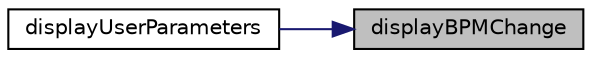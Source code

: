 digraph "displayBPMChange"
{
 // LATEX_PDF_SIZE
  edge [fontname="Helvetica",fontsize="10",labelfontname="Helvetica",labelfontsize="10"];
  node [fontname="Helvetica",fontsize="10",shape=record];
  rankdir="RL";
  Node1 [label="displayBPMChange",height=0.2,width=0.4,color="black", fillcolor="grey75", style="filled", fontcolor="black",tooltip=" "];
  Node1 -> Node2 [dir="back",color="midnightblue",fontsize="10",style="solid",fontname="Helvetica"];
  Node2 [label="displayUserParameters",height=0.2,width=0.4,color="black", fillcolor="white", style="filled",URL="$update_user_parameters_8h.html#a3a6342055fe903d2b7c7237d4fc961a4",tooltip=" "];
}

